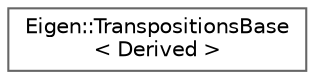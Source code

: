 digraph "Graphical Class Hierarchy"
{
 // LATEX_PDF_SIZE
  bgcolor="transparent";
  edge [fontname=Helvetica,fontsize=10,labelfontname=Helvetica,labelfontsize=10];
  node [fontname=Helvetica,fontsize=10,shape=box,height=0.2,width=0.4];
  rankdir="LR";
  Node0 [id="Node000000",label="Eigen::TranspositionsBase\l\< Derived \>",height=0.2,width=0.4,color="grey40", fillcolor="white", style="filled",URL="$classEigen_1_1TranspositionsBase.html",tooltip=" "];
}
